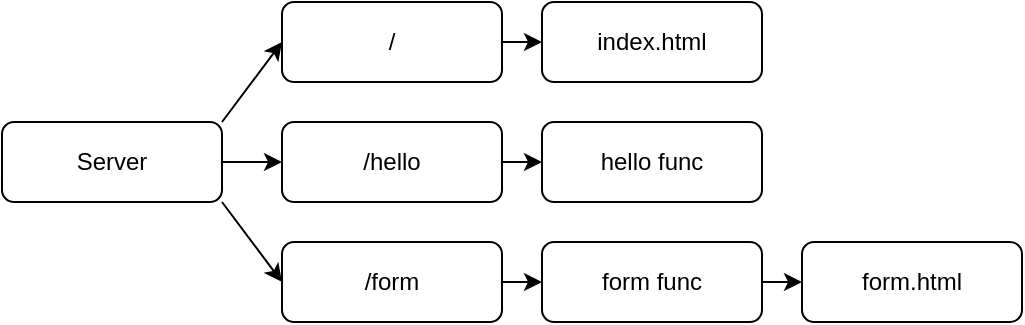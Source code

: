 <mxfile>
    <diagram id="62L8h52rbAk0diI5y4gw" name="Page-1">
        <mxGraphModel dx="786" dy="920" grid="1" gridSize="10" guides="1" tooltips="1" connect="1" arrows="1" fold="1" page="1" pageScale="1" pageWidth="850" pageHeight="1100" math="0" shadow="0">
            <root>
                <mxCell id="0"/>
                <mxCell id="1" parent="0"/>
                <mxCell id="6" style="edgeStyle=none;html=1;exitX=1;exitY=0.5;exitDx=0;exitDy=0;entryX=0;entryY=0.5;entryDx=0;entryDy=0;" edge="1" parent="1" source="2" target="3">
                    <mxGeometry relative="1" as="geometry"/>
                </mxCell>
                <mxCell id="9" style="edgeStyle=none;html=1;exitX=1;exitY=0;exitDx=0;exitDy=0;entryX=0;entryY=0.5;entryDx=0;entryDy=0;" edge="1" parent="1" source="2" target="4">
                    <mxGeometry relative="1" as="geometry"/>
                </mxCell>
                <mxCell id="10" style="edgeStyle=none;html=1;exitX=1;exitY=1;exitDx=0;exitDy=0;entryX=0;entryY=0.5;entryDx=0;entryDy=0;" edge="1" parent="1" source="2" target="5">
                    <mxGeometry relative="1" as="geometry"/>
                </mxCell>
                <mxCell id="2" value="Server" style="rounded=1;whiteSpace=wrap;html=1;" vertex="1" parent="1">
                    <mxGeometry x="170" y="560" width="110" height="40" as="geometry"/>
                </mxCell>
                <mxCell id="15" style="edgeStyle=none;html=1;exitX=1;exitY=0.5;exitDx=0;exitDy=0;entryX=0;entryY=0.5;entryDx=0;entryDy=0;" edge="1" parent="1" source="3" target="12">
                    <mxGeometry relative="1" as="geometry"/>
                </mxCell>
                <mxCell id="3" value="/hello" style="rounded=1;whiteSpace=wrap;html=1;" vertex="1" parent="1">
                    <mxGeometry x="310" y="560" width="110" height="40" as="geometry"/>
                </mxCell>
                <mxCell id="14" style="edgeStyle=none;html=1;exitX=1;exitY=0.5;exitDx=0;exitDy=0;entryX=0;entryY=0.5;entryDx=0;entryDy=0;" edge="1" parent="1" source="4" target="11">
                    <mxGeometry relative="1" as="geometry"/>
                </mxCell>
                <mxCell id="4" value="/" style="rounded=1;whiteSpace=wrap;html=1;" vertex="1" parent="1">
                    <mxGeometry x="310" y="500" width="110" height="40" as="geometry"/>
                </mxCell>
                <mxCell id="16" style="edgeStyle=none;html=1;exitX=1;exitY=0.5;exitDx=0;exitDy=0;entryX=0;entryY=0.5;entryDx=0;entryDy=0;" edge="1" parent="1" source="5" target="13">
                    <mxGeometry relative="1" as="geometry"/>
                </mxCell>
                <mxCell id="5" value="/form" style="rounded=1;whiteSpace=wrap;html=1;" vertex="1" parent="1">
                    <mxGeometry x="310" y="620" width="110" height="40" as="geometry"/>
                </mxCell>
                <mxCell id="11" value="index.html" style="rounded=1;whiteSpace=wrap;html=1;" vertex="1" parent="1">
                    <mxGeometry x="440" y="500" width="110" height="40" as="geometry"/>
                </mxCell>
                <mxCell id="12" value="hello func" style="rounded=1;whiteSpace=wrap;html=1;" vertex="1" parent="1">
                    <mxGeometry x="440" y="560" width="110" height="40" as="geometry"/>
                </mxCell>
                <mxCell id="18" style="edgeStyle=none;html=1;exitX=1;exitY=0.5;exitDx=0;exitDy=0;entryX=0;entryY=0.5;entryDx=0;entryDy=0;" edge="1" parent="1" source="13" target="17">
                    <mxGeometry relative="1" as="geometry"/>
                </mxCell>
                <mxCell id="13" value="form func" style="rounded=1;whiteSpace=wrap;html=1;" vertex="1" parent="1">
                    <mxGeometry x="440" y="620" width="110" height="40" as="geometry"/>
                </mxCell>
                <mxCell id="17" value="form.html" style="rounded=1;whiteSpace=wrap;html=1;" vertex="1" parent="1">
                    <mxGeometry x="570" y="620" width="110" height="40" as="geometry"/>
                </mxCell>
            </root>
        </mxGraphModel>
    </diagram>
</mxfile>